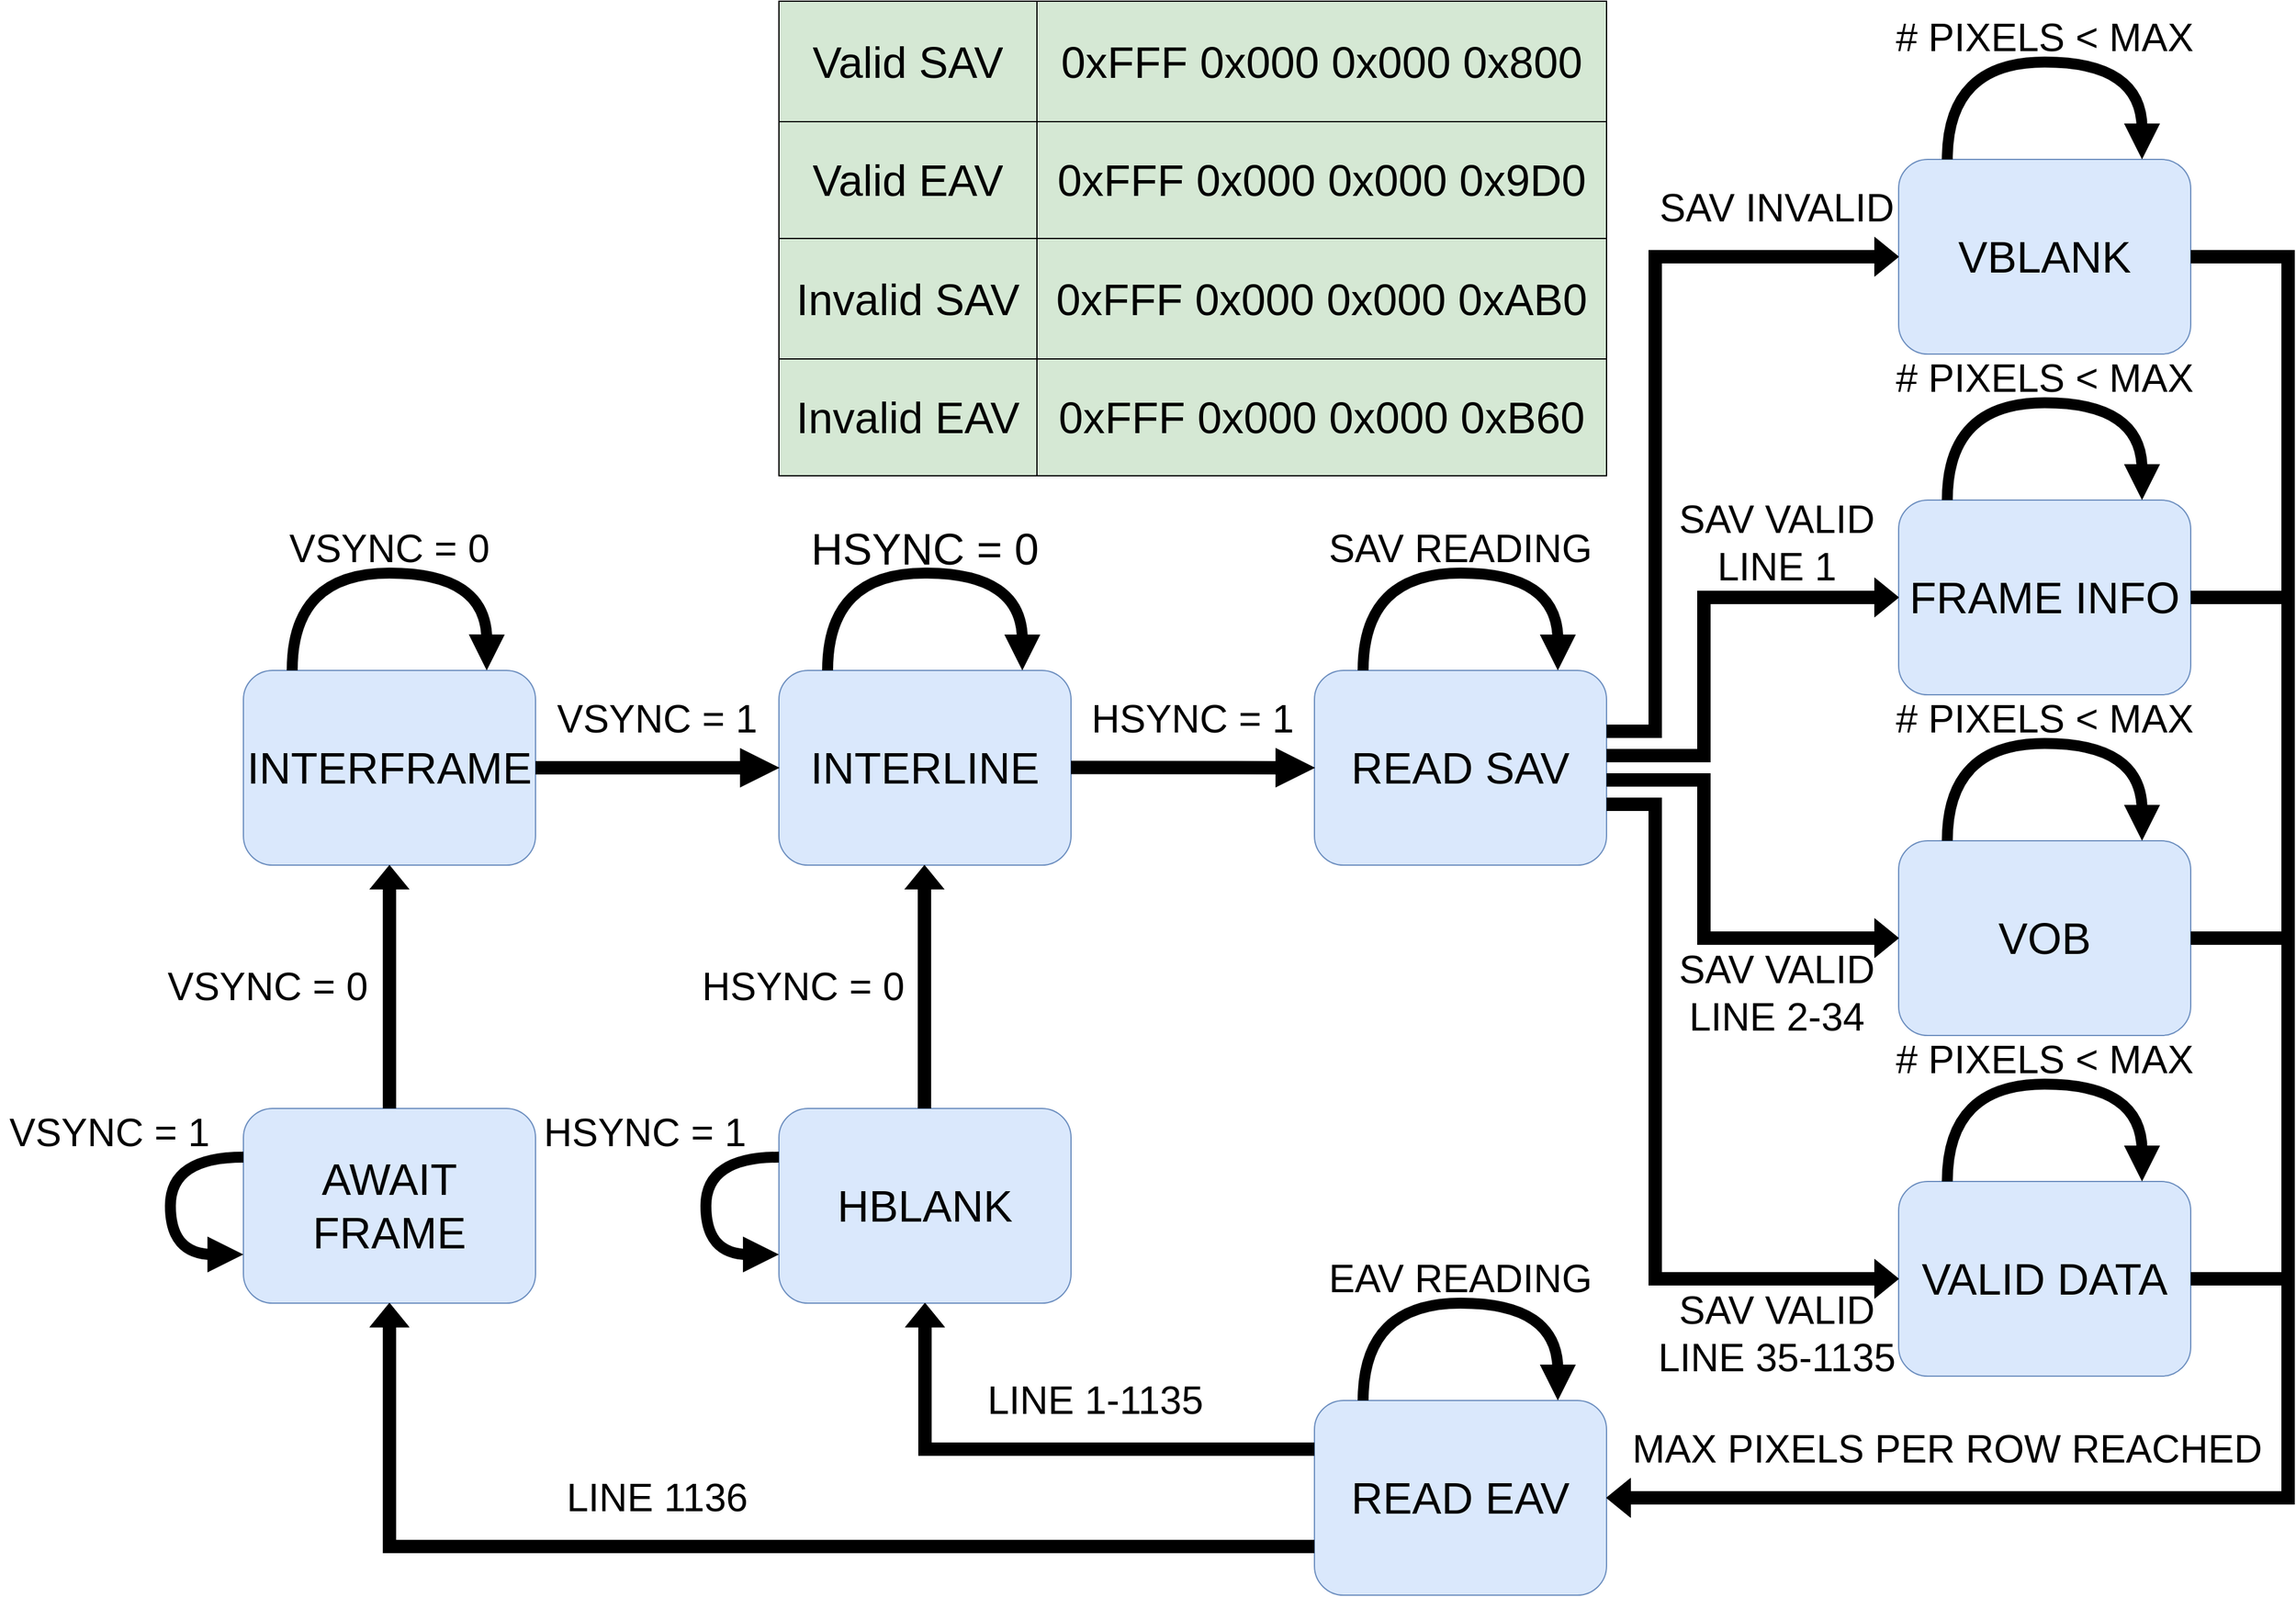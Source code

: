 <mxfile version="28.1.1">
  <diagram name="Page-1" id="q2_0RHuTO6xgpEpmJLxP">
    <mxGraphModel dx="4293" dy="3265" grid="1" gridSize="10" guides="1" tooltips="1" connect="1" arrows="1" fold="1" page="1" pageScale="1" pageWidth="850" pageHeight="1100" math="0" shadow="0">
      <root>
        <mxCell id="0" />
        <mxCell id="1" parent="0" />
        <mxCell id="sTG8xCZrIZPABYyQ_F5g-1" value="INTERFRAME" style="rounded=1;whiteSpace=wrap;html=1;fontSize=36;fillColor=#dae8fc;strokeColor=#6c8ebf;" vertex="1" parent="1">
          <mxGeometry x="80" y="120" width="240" height="160" as="geometry" />
        </mxCell>
        <mxCell id="sTG8xCZrIZPABYyQ_F5g-2" value="INTERLINE" style="rounded=1;whiteSpace=wrap;html=1;fontSize=36;fillColor=#dae8fc;strokeColor=#6c8ebf;" vertex="1" parent="1">
          <mxGeometry x="520" y="120" width="240" height="160" as="geometry" />
        </mxCell>
        <mxCell id="sTG8xCZrIZPABYyQ_F5g-3" value="READ SAV" style="rounded=1;whiteSpace=wrap;html=1;fontSize=36;fillColor=#dae8fc;strokeColor=#6c8ebf;" vertex="1" parent="1">
          <mxGeometry x="960" y="120" width="240" height="160" as="geometry" />
        </mxCell>
        <mxCell id="sTG8xCZrIZPABYyQ_F5g-4" value="VALID DATA" style="rounded=1;whiteSpace=wrap;html=1;fontSize=36;fillColor=#dae8fc;strokeColor=#6c8ebf;" vertex="1" parent="1">
          <mxGeometry x="1440" y="540" width="240" height="160" as="geometry" />
        </mxCell>
        <mxCell id="sTG8xCZrIZPABYyQ_F5g-5" value="FRAME INFO" style="rounded=1;whiteSpace=wrap;html=1;fontSize=36;fillColor=#dae8fc;strokeColor=#6c8ebf;" vertex="1" parent="1">
          <mxGeometry x="1440" y="-20" width="240" height="160" as="geometry" />
        </mxCell>
        <mxCell id="sTG8xCZrIZPABYyQ_F5g-6" value="VBLANK" style="rounded=1;whiteSpace=wrap;html=1;fontSize=36;fillColor=#dae8fc;strokeColor=#6c8ebf;" vertex="1" parent="1">
          <mxGeometry x="1440" y="-300" width="240" height="160" as="geometry" />
        </mxCell>
        <mxCell id="sTG8xCZrIZPABYyQ_F5g-7" value="VOB" style="rounded=1;whiteSpace=wrap;html=1;fontSize=36;fillColor=#dae8fc;strokeColor=#6c8ebf;" vertex="1" parent="1">
          <mxGeometry x="1440" y="260" width="240" height="160" as="geometry" />
        </mxCell>
        <mxCell id="sTG8xCZrIZPABYyQ_F5g-8" value="AWAIT FRAME" style="rounded=1;whiteSpace=wrap;html=1;fontSize=36;fillColor=#dae8fc;strokeColor=#6c8ebf;" vertex="1" parent="1">
          <mxGeometry x="80" y="480" width="240" height="160" as="geometry" />
        </mxCell>
        <mxCell id="sTG8xCZrIZPABYyQ_F5g-9" value="HBLANK" style="rounded=1;whiteSpace=wrap;html=1;fontSize=36;fillColor=#dae8fc;strokeColor=#6c8ebf;" vertex="1" parent="1">
          <mxGeometry x="520" y="480" width="240" height="160" as="geometry" />
        </mxCell>
        <mxCell id="sTG8xCZrIZPABYyQ_F5g-10" value="READ EAV" style="rounded=1;whiteSpace=wrap;html=1;fontSize=36;fillColor=#dae8fc;strokeColor=#6c8ebf;" vertex="1" parent="1">
          <mxGeometry x="960" y="720" width="240" height="160" as="geometry" />
        </mxCell>
        <mxCell id="sTG8xCZrIZPABYyQ_F5g-12" value="" style="shape=flexArrow;endArrow=classic;html=1;rounded=0;exitX=1;exitY=0.5;exitDx=0;exitDy=0;entryX=0;entryY=0.5;entryDx=0;entryDy=0;startSize=10;endSize=10;sourcePerimeterSpacing=1;fillColor=#000000;" edge="1" parent="1" source="sTG8xCZrIZPABYyQ_F5g-1">
          <mxGeometry width="50" height="50" relative="1" as="geometry">
            <mxPoint x="430" y="220" as="sourcePoint" />
            <mxPoint x="520" y="200.0" as="targetPoint" />
          </mxGeometry>
        </mxCell>
        <mxCell id="sTG8xCZrIZPABYyQ_F5g-13" value="" style="shape=flexArrow;endArrow=classic;html=1;rounded=0;exitX=1;exitY=0.5;exitDx=0;exitDy=0;entryX=1;entryY=1;entryDx=0;entryDy=0;startSize=10;endSize=10;sourcePerimeterSpacing=1;fillColor=#000000;" edge="1" parent="1" target="sTG8xCZrIZPABYyQ_F5g-30">
          <mxGeometry width="50" height="50" relative="1" as="geometry">
            <mxPoint x="760" y="199.71" as="sourcePoint" />
            <mxPoint x="920" y="199.71" as="targetPoint" />
          </mxGeometry>
        </mxCell>
        <mxCell id="sTG8xCZrIZPABYyQ_F5g-15" value="" style="shape=flexArrow;endArrow=classic;html=1;rounded=0;entryX=0;entryY=0.5;entryDx=0;entryDy=0;fillColor=#000000;" edge="1" parent="1" target="sTG8xCZrIZPABYyQ_F5g-5">
          <mxGeometry width="50" height="50" relative="1" as="geometry">
            <mxPoint x="1200" y="190" as="sourcePoint" />
            <mxPoint x="1290" y="140" as="targetPoint" />
            <Array as="points">
              <mxPoint x="1280" y="190" />
              <mxPoint x="1280" y="60" />
            </Array>
          </mxGeometry>
        </mxCell>
        <mxCell id="sTG8xCZrIZPABYyQ_F5g-16" value="" style="shape=flexArrow;endArrow=classic;html=1;rounded=0;entryX=0;entryY=0.5;entryDx=0;entryDy=0;fillColor=#000000;" edge="1" parent="1" target="sTG8xCZrIZPABYyQ_F5g-6">
          <mxGeometry width="50" height="50" relative="1" as="geometry">
            <mxPoint x="1200" y="170" as="sourcePoint" />
            <mxPoint x="1290" y="120" as="targetPoint" />
            <Array as="points">
              <mxPoint x="1240" y="170" />
              <mxPoint x="1240" y="-220" />
            </Array>
          </mxGeometry>
        </mxCell>
        <mxCell id="sTG8xCZrIZPABYyQ_F5g-17" value="" style="shape=flexArrow;endArrow=classic;html=1;rounded=0;entryX=0;entryY=0.5;entryDx=0;entryDy=0;fillColor=#000000;" edge="1" parent="1" target="sTG8xCZrIZPABYyQ_F5g-7">
          <mxGeometry width="50" height="50" relative="1" as="geometry">
            <mxPoint x="1200" y="210" as="sourcePoint" />
            <mxPoint x="1290" y="160" as="targetPoint" />
            <Array as="points">
              <mxPoint x="1280" y="210" />
              <mxPoint x="1280" y="340" />
            </Array>
          </mxGeometry>
        </mxCell>
        <mxCell id="sTG8xCZrIZPABYyQ_F5g-18" value="" style="shape=flexArrow;endArrow=classic;html=1;rounded=0;entryX=0;entryY=0.5;entryDx=0;entryDy=0;fillColor=#000000;" edge="1" parent="1" target="sTG8xCZrIZPABYyQ_F5g-4">
          <mxGeometry width="50" height="50" relative="1" as="geometry">
            <mxPoint x="1200" y="230" as="sourcePoint" />
            <mxPoint x="1290" y="180" as="targetPoint" />
            <Array as="points">
              <mxPoint x="1240" y="230" />
              <mxPoint x="1240" y="620" />
            </Array>
          </mxGeometry>
        </mxCell>
        <mxCell id="sTG8xCZrIZPABYyQ_F5g-19" value="" style="shape=flexArrow;endArrow=classic;html=1;rounded=0;exitX=1;exitY=0.5;exitDx=0;exitDy=0;entryX=1;entryY=0.5;entryDx=0;entryDy=0;fillColor=#000000;" edge="1" parent="1" source="sTG8xCZrIZPABYyQ_F5g-4" target="sTG8xCZrIZPABYyQ_F5g-10">
          <mxGeometry width="50" height="50" relative="1" as="geometry">
            <mxPoint x="2060" y="-150" as="sourcePoint" />
            <mxPoint x="2110" y="-200" as="targetPoint" />
            <Array as="points">
              <mxPoint x="1760" y="620" />
              <mxPoint x="1760" y="800" />
            </Array>
          </mxGeometry>
        </mxCell>
        <mxCell id="sTG8xCZrIZPABYyQ_F5g-21" value="" style="shape=flexArrow;endArrow=none;html=1;rounded=0;exitX=1;exitY=0.5;exitDx=0;exitDy=0;fillColor=#000000;endFill=0;" edge="1" parent="1" source="sTG8xCZrIZPABYyQ_F5g-7">
          <mxGeometry width="50" height="50" relative="1" as="geometry">
            <mxPoint x="1780" y="340" as="sourcePoint" />
            <mxPoint x="1760" y="620" as="targetPoint" />
            <Array as="points">
              <mxPoint x="1760" y="340" />
            </Array>
          </mxGeometry>
        </mxCell>
        <mxCell id="sTG8xCZrIZPABYyQ_F5g-22" value="" style="shape=flexArrow;endArrow=none;html=1;rounded=0;exitX=1;exitY=0.5;exitDx=0;exitDy=0;strokeColor=#000000;fillColor=#000000;endFill=0;" edge="1" parent="1">
          <mxGeometry width="50" height="50" relative="1" as="geometry">
            <mxPoint x="1680" y="60" as="sourcePoint" />
            <mxPoint x="1760" y="350" as="targetPoint" />
            <Array as="points">
              <mxPoint x="1760" y="60" />
            </Array>
          </mxGeometry>
        </mxCell>
        <mxCell id="sTG8xCZrIZPABYyQ_F5g-23" value="" style="shape=flexArrow;endArrow=none;html=1;rounded=0;exitX=1;exitY=0.5;exitDx=0;exitDy=0;fillColor=#000000;endFill=0;" edge="1" parent="1">
          <mxGeometry width="50" height="50" relative="1" as="geometry">
            <mxPoint x="1680" y="-220" as="sourcePoint" />
            <mxPoint x="1760" y="60" as="targetPoint" />
            <Array as="points">
              <mxPoint x="1760" y="-220" />
            </Array>
          </mxGeometry>
        </mxCell>
        <mxCell id="sTG8xCZrIZPABYyQ_F5g-24" value="" style="shape=flexArrow;endArrow=classic;html=1;rounded=0;exitX=0;exitY=0.25;exitDx=0;exitDy=0;entryX=0.5;entryY=1;entryDx=0;entryDy=0;fillColor=#000000;" edge="1" parent="1" source="sTG8xCZrIZPABYyQ_F5g-10" target="sTG8xCZrIZPABYyQ_F5g-9">
          <mxGeometry width="50" height="50" relative="1" as="geometry">
            <mxPoint x="920" y="760.0" as="sourcePoint" />
            <mxPoint x="830" y="650" as="targetPoint" />
            <Array as="points">
              <mxPoint x="640" y="760" />
            </Array>
          </mxGeometry>
        </mxCell>
        <mxCell id="sTG8xCZrIZPABYyQ_F5g-25" value="" style="shape=flexArrow;endArrow=classic;html=1;rounded=0;exitX=0;exitY=0.75;exitDx=0;exitDy=0;entryX=0.5;entryY=1;entryDx=0;entryDy=0;fillColor=#000000;" edge="1" parent="1" source="sTG8xCZrIZPABYyQ_F5g-10" target="sTG8xCZrIZPABYyQ_F5g-8">
          <mxGeometry width="50" height="50" relative="1" as="geometry">
            <mxPoint x="1120" y="990" as="sourcePoint" />
            <mxPoint x="840" y="870" as="targetPoint" />
            <Array as="points">
              <mxPoint x="200" y="840" />
            </Array>
          </mxGeometry>
        </mxCell>
        <mxCell id="sTG8xCZrIZPABYyQ_F5g-26" value="" style="shape=flexArrow;endArrow=classic;html=1;rounded=0;exitX=0.5;exitY=0;exitDx=0;exitDy=0;entryX=0.5;entryY=1;entryDx=0;entryDy=0;fillColor=#000000;strokeWidth=1;" edge="1" parent="1" source="sTG8xCZrIZPABYyQ_F5g-8" target="sTG8xCZrIZPABYyQ_F5g-1">
          <mxGeometry width="50" height="50" relative="1" as="geometry">
            <mxPoint x="450" y="430" as="sourcePoint" />
            <mxPoint x="500" y="380" as="targetPoint" />
          </mxGeometry>
        </mxCell>
        <mxCell id="sTG8xCZrIZPABYyQ_F5g-27" value="" style="shape=flexArrow;endArrow=classic;html=1;rounded=0;exitX=0.5;exitY=0;exitDx=0;exitDy=0;entryX=0.5;entryY=1;entryDx=0;entryDy=0;fillColor=#000000;" edge="1" parent="1">
          <mxGeometry width="50" height="50" relative="1" as="geometry">
            <mxPoint x="639.58" y="480" as="sourcePoint" />
            <mxPoint x="639.58" y="280" as="targetPoint" />
          </mxGeometry>
        </mxCell>
        <mxCell id="sTG8xCZrIZPABYyQ_F5g-28" value="VSYNC = 1" style="text;html=1;align=center;verticalAlign=middle;whiteSpace=wrap;rounded=0;fontSize=32;" vertex="1" parent="1">
          <mxGeometry x="320" y="120" width="200" height="80" as="geometry" />
        </mxCell>
        <mxCell id="sTG8xCZrIZPABYyQ_F5g-30" value="HSYNC = 1" style="text;html=1;align=center;verticalAlign=middle;whiteSpace=wrap;rounded=0;fontSize=32;horizontal=1;" vertex="1" parent="1">
          <mxGeometry x="760" y="120" width="200" height="80" as="geometry" />
        </mxCell>
        <mxCell id="sTG8xCZrIZPABYyQ_F5g-31" value="&lt;div&gt;SAV VALID&lt;/div&gt;&lt;div&gt;LINE 1&lt;/div&gt;" style="text;html=1;align=center;verticalAlign=middle;whiteSpace=wrap;rounded=0;fontSize=32;" vertex="1" parent="1">
          <mxGeometry x="1240" y="-30" width="200" height="90" as="geometry" />
        </mxCell>
        <mxCell id="sTG8xCZrIZPABYyQ_F5g-32" value="SAV INVALID" style="text;html=1;align=center;verticalAlign=middle;whiteSpace=wrap;rounded=0;fontSize=32;" vertex="1" parent="1">
          <mxGeometry x="1240" y="-300" width="200" height="80" as="geometry" />
        </mxCell>
        <mxCell id="sTG8xCZrIZPABYyQ_F5g-33" value="&lt;div&gt;SAV VALID&lt;/div&gt;&lt;div&gt;LINE 2-34&lt;/div&gt;" style="text;html=1;align=center;verticalAlign=middle;whiteSpace=wrap;rounded=0;fontSize=32;" vertex="1" parent="1">
          <mxGeometry x="1240" y="340" width="200" height="90" as="geometry" />
        </mxCell>
        <mxCell id="sTG8xCZrIZPABYyQ_F5g-36" value="&lt;div&gt;SAV VALID&lt;/div&gt;&lt;div&gt;LINE 35-1135&lt;/div&gt;" style="text;html=1;align=center;verticalAlign=middle;whiteSpace=wrap;rounded=0;fontSize=32;" vertex="1" parent="1">
          <mxGeometry x="1240" y="620" width="200" height="90" as="geometry" />
        </mxCell>
        <mxCell id="sTG8xCZrIZPABYyQ_F5g-37" value="MAX PIXELS PER ROW REACHED" style="text;html=1;align=center;verticalAlign=middle;whiteSpace=wrap;rounded=0;fontSize=32;" vertex="1" parent="1">
          <mxGeometry x="1200" y="720" width="560" height="80" as="geometry" />
        </mxCell>
        <mxCell id="sTG8xCZrIZPABYyQ_F5g-38" value="LINE 1-1135" style="text;html=1;align=center;verticalAlign=middle;whiteSpace=wrap;rounded=0;fontSize=32;" vertex="1" parent="1">
          <mxGeometry x="640" y="680" width="280" height="80" as="geometry" />
        </mxCell>
        <mxCell id="sTG8xCZrIZPABYyQ_F5g-39" value="LINE 1136" style="text;html=1;align=center;verticalAlign=middle;whiteSpace=wrap;rounded=0;fontSize=32;" vertex="1" parent="1">
          <mxGeometry x="200" y="760" width="440" height="80" as="geometry" />
        </mxCell>
        <mxCell id="sTG8xCZrIZPABYyQ_F5g-40" value="HSYNC = 0" style="text;html=1;align=center;verticalAlign=middle;whiteSpace=wrap;rounded=0;fontSize=32;" vertex="1" parent="1">
          <mxGeometry x="440" y="340" width="200" height="80" as="geometry" />
        </mxCell>
        <mxCell id="sTG8xCZrIZPABYyQ_F5g-41" value="VSYNC = 0" style="text;html=1;align=center;verticalAlign=middle;whiteSpace=wrap;rounded=0;fontSize=32;" vertex="1" parent="1">
          <mxGeometry y="340" width="200" height="80" as="geometry" />
        </mxCell>
        <mxCell id="sTG8xCZrIZPABYyQ_F5g-42" value="" style="curved=1;endArrow=block;html=1;rounded=0;entryX=0.833;entryY=0;entryDx=0;entryDy=0;entryPerimeter=0;strokeWidth=9;exitX=0.167;exitY=0;exitDx=0;exitDy=0;exitPerimeter=0;endFill=1;" edge="1" parent="1" source="sTG8xCZrIZPABYyQ_F5g-1" target="sTG8xCZrIZPABYyQ_F5g-1">
          <mxGeometry width="50" height="50" relative="1" as="geometry">
            <mxPoint x="130" y="-40" as="sourcePoint" />
            <mxPoint x="180" y="-90" as="targetPoint" />
            <Array as="points">
              <mxPoint x="120" y="40" />
              <mxPoint x="280" y="40" />
            </Array>
          </mxGeometry>
        </mxCell>
        <mxCell id="sTG8xCZrIZPABYyQ_F5g-44" value="" style="curved=1;endArrow=block;html=1;rounded=0;entryX=0.833;entryY=0;entryDx=0;entryDy=0;entryPerimeter=0;strokeWidth=9;exitX=0.167;exitY=0;exitDx=0;exitDy=0;exitPerimeter=0;endFill=1;" edge="1" parent="1">
          <mxGeometry width="50" height="50" relative="1" as="geometry">
            <mxPoint x="560" y="120" as="sourcePoint" />
            <mxPoint x="720" y="120" as="targetPoint" />
            <Array as="points">
              <mxPoint x="560" y="40" />
              <mxPoint x="720" y="40" />
            </Array>
          </mxGeometry>
        </mxCell>
        <mxCell id="sTG8xCZrIZPABYyQ_F5g-45" value="" style="curved=1;endArrow=block;html=1;rounded=0;entryX=0.833;entryY=0;entryDx=0;entryDy=0;entryPerimeter=0;strokeWidth=9;exitX=0.167;exitY=0;exitDx=0;exitDy=0;exitPerimeter=0;endFill=1;" edge="1" parent="1">
          <mxGeometry width="50" height="50" relative="1" as="geometry">
            <mxPoint x="1000" y="120" as="sourcePoint" />
            <mxPoint x="1160" y="120" as="targetPoint" />
            <Array as="points">
              <mxPoint x="1000" y="40" />
              <mxPoint x="1160" y="40" />
            </Array>
          </mxGeometry>
        </mxCell>
        <mxCell id="sTG8xCZrIZPABYyQ_F5g-46" value="" style="curved=1;endArrow=block;html=1;rounded=0;entryX=0.833;entryY=0;entryDx=0;entryDy=0;entryPerimeter=0;strokeWidth=9;exitX=0.167;exitY=0;exitDx=0;exitDy=0;exitPerimeter=0;endFill=1;" edge="1" parent="1">
          <mxGeometry width="50" height="50" relative="1" as="geometry">
            <mxPoint x="1480" y="-300" as="sourcePoint" />
            <mxPoint x="1640" y="-300" as="targetPoint" />
            <Array as="points">
              <mxPoint x="1480" y="-380" />
              <mxPoint x="1640" y="-380" />
            </Array>
          </mxGeometry>
        </mxCell>
        <mxCell id="sTG8xCZrIZPABYyQ_F5g-47" value="" style="curved=1;endArrow=block;html=1;rounded=0;entryX=0.833;entryY=0;entryDx=0;entryDy=0;entryPerimeter=0;strokeWidth=9;exitX=0.167;exitY=0;exitDx=0;exitDy=0;exitPerimeter=0;endFill=1;" edge="1" parent="1">
          <mxGeometry width="50" height="50" relative="1" as="geometry">
            <mxPoint x="1480" y="-20" as="sourcePoint" />
            <mxPoint x="1640" y="-20" as="targetPoint" />
            <Array as="points">
              <mxPoint x="1480" y="-100" />
              <mxPoint x="1640" y="-100" />
            </Array>
          </mxGeometry>
        </mxCell>
        <mxCell id="sTG8xCZrIZPABYyQ_F5g-48" value="" style="curved=1;endArrow=block;html=1;rounded=0;entryX=0.833;entryY=0;entryDx=0;entryDy=0;entryPerimeter=0;strokeWidth=9;exitX=0.167;exitY=0;exitDx=0;exitDy=0;exitPerimeter=0;endFill=1;" edge="1" parent="1">
          <mxGeometry width="50" height="50" relative="1" as="geometry">
            <mxPoint x="1480" y="260" as="sourcePoint" />
            <mxPoint x="1640" y="260" as="targetPoint" />
            <Array as="points">
              <mxPoint x="1480" y="180" />
              <mxPoint x="1640" y="180" />
            </Array>
          </mxGeometry>
        </mxCell>
        <mxCell id="sTG8xCZrIZPABYyQ_F5g-49" value="" style="curved=1;endArrow=block;html=1;rounded=0;entryX=0.833;entryY=0;entryDx=0;entryDy=0;entryPerimeter=0;strokeWidth=9;exitX=0.167;exitY=0;exitDx=0;exitDy=0;exitPerimeter=0;endFill=1;" edge="1" parent="1">
          <mxGeometry width="50" height="50" relative="1" as="geometry">
            <mxPoint x="1480" y="540" as="sourcePoint" />
            <mxPoint x="1640" y="540" as="targetPoint" />
            <Array as="points">
              <mxPoint x="1480" y="460" />
              <mxPoint x="1640" y="460" />
            </Array>
          </mxGeometry>
        </mxCell>
        <mxCell id="sTG8xCZrIZPABYyQ_F5g-50" value="&lt;div&gt;VSYNC = 0&lt;/div&gt;" style="text;html=1;align=center;verticalAlign=middle;whiteSpace=wrap;rounded=0;fontSize=32;" vertex="1" parent="1">
          <mxGeometry x="80" y="-30" width="240" height="100" as="geometry" />
        </mxCell>
        <mxCell id="sTG8xCZrIZPABYyQ_F5g-51" value="&lt;div&gt;HSYNC = 0&lt;/div&gt;" style="text;html=1;align=center;verticalAlign=middle;whiteSpace=wrap;rounded=0;fontSize=36;" vertex="1" parent="1">
          <mxGeometry x="520" y="-30" width="240" height="100" as="geometry" />
        </mxCell>
        <mxCell id="sTG8xCZrIZPABYyQ_F5g-52" value="SAV READING" style="text;html=1;align=center;verticalAlign=middle;whiteSpace=wrap;rounded=0;fontSize=32;" vertex="1" parent="1">
          <mxGeometry x="960" y="-30" width="240" height="100" as="geometry" />
        </mxCell>
        <mxCell id="sTG8xCZrIZPABYyQ_F5g-60" value="# PIXELS &amp;lt; MAX" style="text;html=1;align=center;verticalAlign=middle;whiteSpace=wrap;rounded=0;fontSize=32;" vertex="1" parent="1">
          <mxGeometry x="1430" y="410" width="260" height="60" as="geometry" />
        </mxCell>
        <mxCell id="sTG8xCZrIZPABYyQ_F5g-63" value="" style="curved=1;endArrow=block;html=1;rounded=0;entryX=0.833;entryY=0;entryDx=0;entryDy=0;entryPerimeter=0;strokeWidth=9;exitX=0.167;exitY=0;exitDx=0;exitDy=0;exitPerimeter=0;endFill=1;" edge="1" parent="1">
          <mxGeometry width="50" height="50" relative="1" as="geometry">
            <mxPoint x="1000" y="720" as="sourcePoint" />
            <mxPoint x="1160" y="720" as="targetPoint" />
            <Array as="points">
              <mxPoint x="1000" y="640" />
              <mxPoint x="1160" y="640" />
            </Array>
          </mxGeometry>
        </mxCell>
        <mxCell id="sTG8xCZrIZPABYyQ_F5g-64" value="EAV READING" style="text;html=1;align=center;verticalAlign=middle;whiteSpace=wrap;rounded=0;fontSize=32;" vertex="1" parent="1">
          <mxGeometry x="960" y="570" width="240" height="100" as="geometry" />
        </mxCell>
        <mxCell id="sTG8xCZrIZPABYyQ_F5g-67" value="" style="curved=1;endArrow=block;html=1;rounded=0;entryX=1;entryY=0.75;entryDx=0;entryDy=0;strokeWidth=9;exitX=1;exitY=0.25;exitDx=0;exitDy=0;endFill=1;" edge="1" parent="1">
          <mxGeometry width="50" height="50" relative="1" as="geometry">
            <mxPoint x="80" y="520" as="sourcePoint" />
            <mxPoint x="80" y="600" as="targetPoint" />
            <Array as="points">
              <mxPoint x="20" y="520" />
              <mxPoint x="20" y="600" />
            </Array>
          </mxGeometry>
        </mxCell>
        <mxCell id="sTG8xCZrIZPABYyQ_F5g-69" value="VSYNC = 1" style="text;html=1;align=center;verticalAlign=middle;whiteSpace=wrap;rounded=0;fontSize=32;" vertex="1" parent="1">
          <mxGeometry x="-120" y="460" width="180" height="80" as="geometry" />
        </mxCell>
        <mxCell id="sTG8xCZrIZPABYyQ_F5g-72" value="# PIXELS &amp;lt; MAX" style="text;html=1;align=center;verticalAlign=middle;whiteSpace=wrap;rounded=0;fontSize=32;" vertex="1" parent="1">
          <mxGeometry x="1430" y="130" width="260" height="60" as="geometry" />
        </mxCell>
        <mxCell id="sTG8xCZrIZPABYyQ_F5g-73" value="# PIXELS &amp;lt; MAX" style="text;html=1;align=center;verticalAlign=middle;whiteSpace=wrap;rounded=0;fontSize=32;" vertex="1" parent="1">
          <mxGeometry x="1430" y="-150" width="260" height="60" as="geometry" />
        </mxCell>
        <mxCell id="sTG8xCZrIZPABYyQ_F5g-74" value="# PIXELS &amp;lt; MAX" style="text;html=1;align=center;verticalAlign=middle;whiteSpace=wrap;rounded=0;fontSize=32;" vertex="1" parent="1">
          <mxGeometry x="1430" y="-430" width="260" height="60" as="geometry" />
        </mxCell>
        <mxCell id="sTG8xCZrIZPABYyQ_F5g-76" value="" style="shape=table;startSize=0;container=1;collapsible=0;childLayout=tableLayout;fontSize=36;fillColor=#d5e8d4;strokeColor=#000000;" vertex="1" parent="1">
          <mxGeometry x="520" y="-430" width="680" height="390" as="geometry" />
        </mxCell>
        <mxCell id="sTG8xCZrIZPABYyQ_F5g-77" value="" style="shape=tableRow;horizontal=0;startSize=0;swimlaneHead=0;swimlaneBody=0;strokeColor=#000000;top=0;left=0;bottom=0;right=0;collapsible=0;dropTarget=0;fillColor=none;points=[[0,0.5],[1,0.5]];portConstraint=eastwest;" vertex="1" parent="sTG8xCZrIZPABYyQ_F5g-76">
          <mxGeometry width="680" height="99" as="geometry" />
        </mxCell>
        <mxCell id="sTG8xCZrIZPABYyQ_F5g-78" value="&lt;div&gt;Valid SAV&lt;/div&gt;" style="shape=partialRectangle;html=1;whiteSpace=wrap;connectable=0;strokeColor=#000000;overflow=hidden;fillColor=none;top=0;left=0;bottom=0;right=0;pointerEvents=1;fontSize=36;" vertex="1" parent="sTG8xCZrIZPABYyQ_F5g-77">
          <mxGeometry width="212" height="99" as="geometry">
            <mxRectangle width="212" height="99" as="alternateBounds" />
          </mxGeometry>
        </mxCell>
        <mxCell id="sTG8xCZrIZPABYyQ_F5g-79" value="&lt;font&gt;0xFFF 0x000 0x000 0x800&lt;/font&gt;" style="shape=partialRectangle;html=1;whiteSpace=wrap;connectable=0;strokeColor=#000000;overflow=hidden;fillColor=none;top=0;left=0;bottom=0;right=0;pointerEvents=1;fontSize=36;" vertex="1" parent="sTG8xCZrIZPABYyQ_F5g-77">
          <mxGeometry x="212" width="468" height="99" as="geometry">
            <mxRectangle width="468" height="99" as="alternateBounds" />
          </mxGeometry>
        </mxCell>
        <mxCell id="sTG8xCZrIZPABYyQ_F5g-80" value="" style="shape=tableRow;horizontal=0;startSize=0;swimlaneHead=0;swimlaneBody=0;strokeColor=#000000;top=0;left=0;bottom=0;right=0;collapsible=0;dropTarget=0;fillColor=none;points=[[0,0.5],[1,0.5]];portConstraint=eastwest;" vertex="1" parent="sTG8xCZrIZPABYyQ_F5g-76">
          <mxGeometry y="99" width="680" height="96" as="geometry" />
        </mxCell>
        <mxCell id="sTG8xCZrIZPABYyQ_F5g-81" value="Valid EAV" style="shape=partialRectangle;html=1;whiteSpace=wrap;connectable=0;strokeColor=#000000;overflow=hidden;fillColor=none;top=0;left=0;bottom=0;right=0;pointerEvents=1;fontSize=36;" vertex="1" parent="sTG8xCZrIZPABYyQ_F5g-80">
          <mxGeometry width="212" height="96" as="geometry">
            <mxRectangle width="212" height="96" as="alternateBounds" />
          </mxGeometry>
        </mxCell>
        <mxCell id="sTG8xCZrIZPABYyQ_F5g-82" value="0xFFF 0x000 0x000 0x9D0" style="shape=partialRectangle;html=1;whiteSpace=wrap;connectable=0;strokeColor=#000000;overflow=hidden;fillColor=none;top=0;left=0;bottom=0;right=0;pointerEvents=1;fontSize=36;" vertex="1" parent="sTG8xCZrIZPABYyQ_F5g-80">
          <mxGeometry x="212" width="468" height="96" as="geometry">
            <mxRectangle width="468" height="96" as="alternateBounds" />
          </mxGeometry>
        </mxCell>
        <mxCell id="sTG8xCZrIZPABYyQ_F5g-83" value="" style="shape=tableRow;horizontal=0;startSize=0;swimlaneHead=0;swimlaneBody=0;strokeColor=#000000;top=0;left=0;bottom=0;right=0;collapsible=0;dropTarget=0;fillColor=none;points=[[0,0.5],[1,0.5]];portConstraint=eastwest;" vertex="1" parent="sTG8xCZrIZPABYyQ_F5g-76">
          <mxGeometry y="195" width="680" height="99" as="geometry" />
        </mxCell>
        <mxCell id="sTG8xCZrIZPABYyQ_F5g-84" value="Invalid SAV" style="shape=partialRectangle;html=1;whiteSpace=wrap;connectable=0;strokeColor=#000000;overflow=hidden;fillColor=none;top=0;left=0;bottom=0;right=0;pointerEvents=1;fontSize=36;" vertex="1" parent="sTG8xCZrIZPABYyQ_F5g-83">
          <mxGeometry width="212" height="99" as="geometry">
            <mxRectangle width="212" height="99" as="alternateBounds" />
          </mxGeometry>
        </mxCell>
        <mxCell id="sTG8xCZrIZPABYyQ_F5g-85" value="0xFFF 0x000 0x000 0xAB0" style="shape=partialRectangle;html=1;whiteSpace=wrap;connectable=0;strokeColor=#000000;overflow=hidden;fillColor=none;top=0;left=0;bottom=0;right=0;pointerEvents=1;fontSize=36;" vertex="1" parent="sTG8xCZrIZPABYyQ_F5g-83">
          <mxGeometry x="212" width="468" height="99" as="geometry">
            <mxRectangle width="468" height="99" as="alternateBounds" />
          </mxGeometry>
        </mxCell>
        <mxCell id="sTG8xCZrIZPABYyQ_F5g-86" value="" style="shape=tableRow;horizontal=0;startSize=0;swimlaneHead=0;swimlaneBody=0;strokeColor=#000000;top=0;left=0;bottom=0;right=0;collapsible=0;dropTarget=0;fillColor=none;points=[[0,0.5],[1,0.5]];portConstraint=eastwest;" vertex="1" parent="sTG8xCZrIZPABYyQ_F5g-76">
          <mxGeometry y="294" width="680" height="96" as="geometry" />
        </mxCell>
        <mxCell id="sTG8xCZrIZPABYyQ_F5g-87" value="Invalid EAV" style="shape=partialRectangle;html=1;whiteSpace=wrap;connectable=0;strokeColor=#000000;overflow=hidden;fillColor=none;top=0;left=0;bottom=0;right=0;pointerEvents=1;fontSize=36;" vertex="1" parent="sTG8xCZrIZPABYyQ_F5g-86">
          <mxGeometry width="212" height="96" as="geometry">
            <mxRectangle width="212" height="96" as="alternateBounds" />
          </mxGeometry>
        </mxCell>
        <mxCell id="sTG8xCZrIZPABYyQ_F5g-88" value="0xFFF 0x000 0x000 0xB60" style="shape=partialRectangle;html=1;whiteSpace=wrap;connectable=0;strokeColor=#000000;overflow=hidden;fillColor=none;top=0;left=0;bottom=0;right=0;pointerEvents=1;fontSize=36;" vertex="1" parent="sTG8xCZrIZPABYyQ_F5g-86">
          <mxGeometry x="212" width="468" height="96" as="geometry">
            <mxRectangle width="468" height="96" as="alternateBounds" />
          </mxGeometry>
        </mxCell>
        <mxCell id="sTG8xCZrIZPABYyQ_F5g-89" value="" style="curved=1;endArrow=block;html=1;rounded=0;entryX=1;entryY=0.75;entryDx=0;entryDy=0;strokeWidth=9;exitX=1;exitY=0.25;exitDx=0;exitDy=0;endFill=1;" edge="1" parent="1">
          <mxGeometry width="50" height="50" relative="1" as="geometry">
            <mxPoint x="520" y="520" as="sourcePoint" />
            <mxPoint x="520" y="600" as="targetPoint" />
            <Array as="points">
              <mxPoint x="460" y="520" />
              <mxPoint x="460" y="600" />
            </Array>
          </mxGeometry>
        </mxCell>
        <mxCell id="sTG8xCZrIZPABYyQ_F5g-90" value="HSYNC = 1" style="text;html=1;align=center;verticalAlign=middle;whiteSpace=wrap;rounded=0;fontSize=32;" vertex="1" parent="1">
          <mxGeometry x="320" y="460" width="180" height="80" as="geometry" />
        </mxCell>
      </root>
    </mxGraphModel>
  </diagram>
</mxfile>

